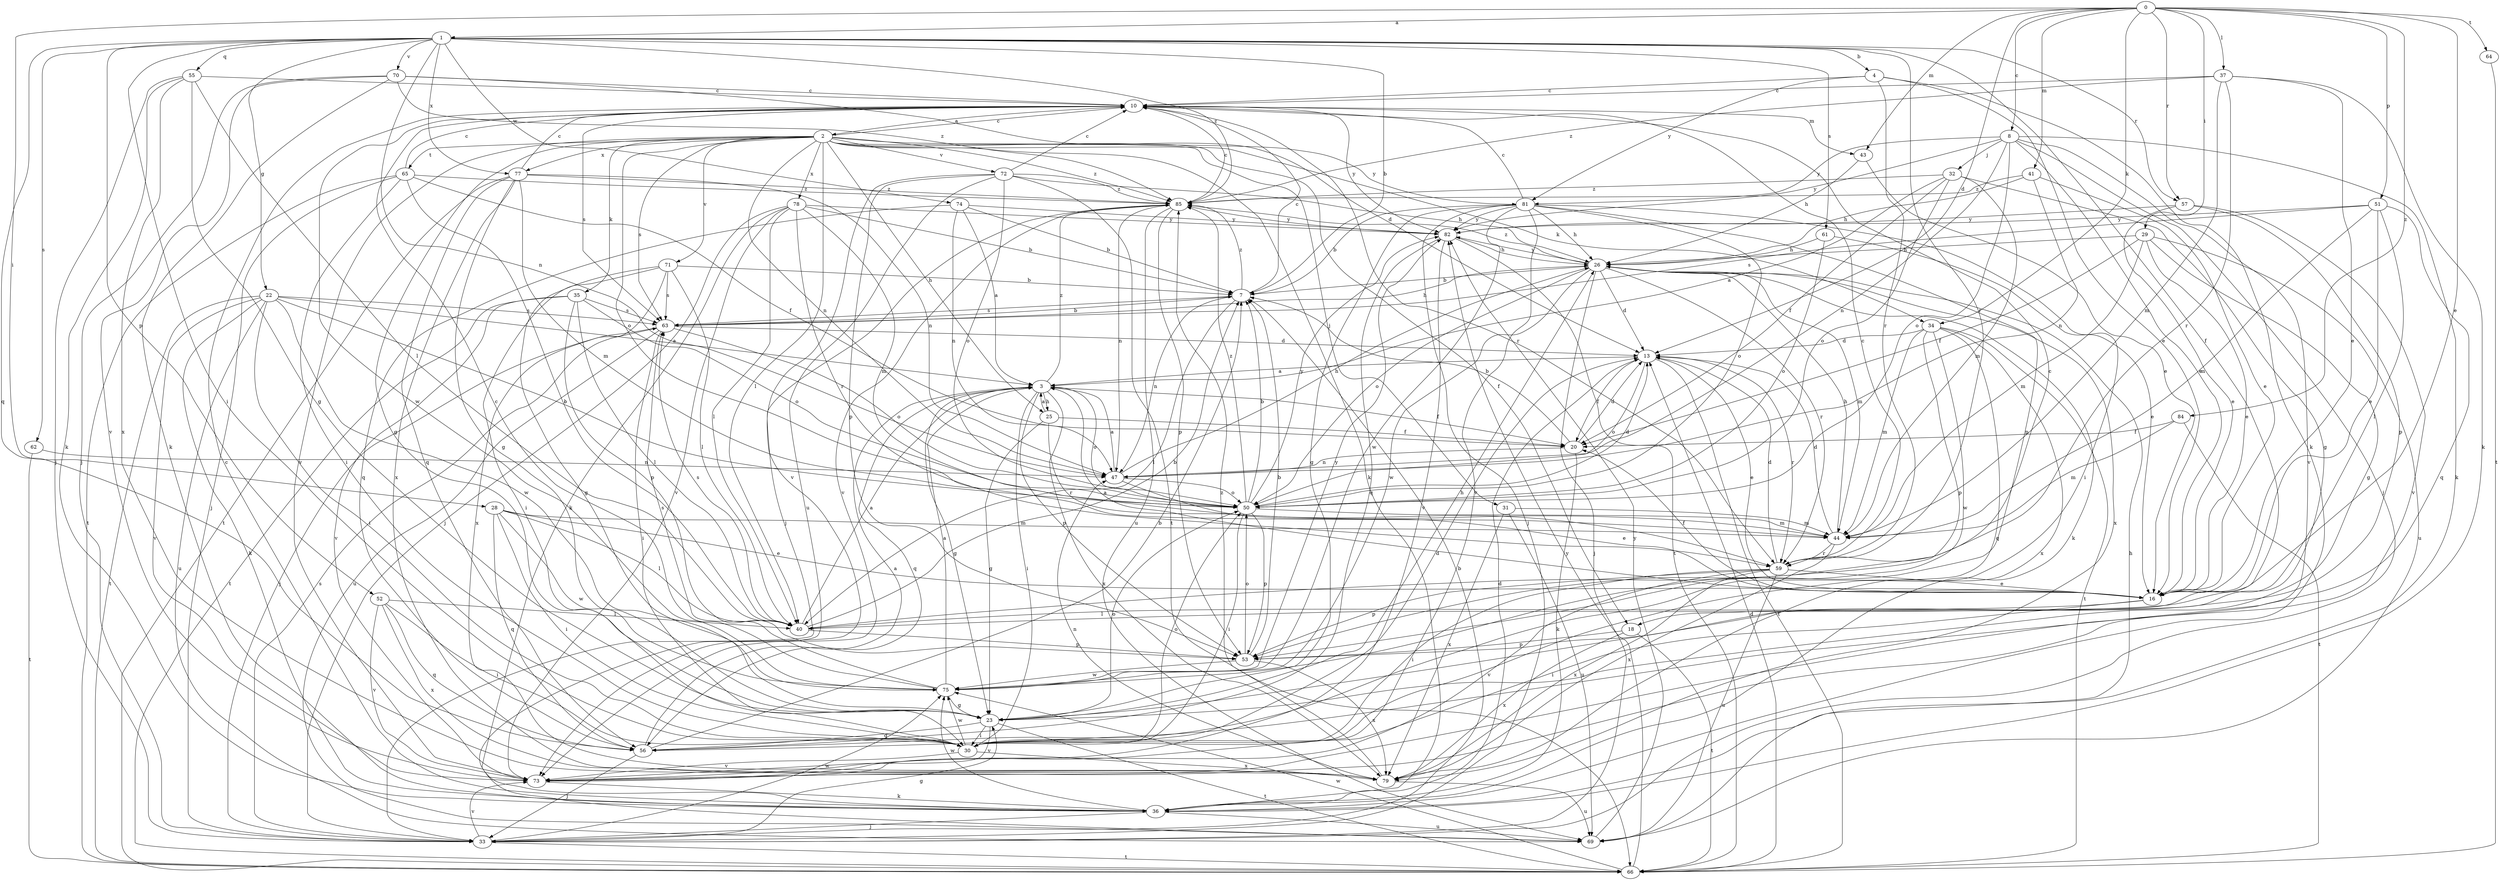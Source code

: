 strict digraph  {
0;
1;
2;
3;
4;
7;
8;
10;
13;
16;
18;
20;
22;
23;
25;
26;
28;
29;
30;
31;
32;
33;
34;
35;
36;
37;
40;
41;
43;
44;
47;
50;
51;
52;
53;
55;
56;
57;
59;
61;
62;
63;
64;
65;
66;
69;
70;
71;
72;
73;
74;
75;
77;
78;
79;
81;
82;
84;
85;
0 -> 1  [label=a];
0 -> 8  [label=c];
0 -> 13  [label=d];
0 -> 16  [label=e];
0 -> 28  [label=i];
0 -> 29  [label=i];
0 -> 34  [label=k];
0 -> 37  [label=l];
0 -> 41  [label=m];
0 -> 43  [label=m];
0 -> 51  [label=p];
0 -> 57  [label=r];
0 -> 64  [label=t];
0 -> 84  [label=z];
1 -> 4  [label=b];
1 -> 7  [label=b];
1 -> 18  [label=f];
1 -> 22  [label=g];
1 -> 30  [label=i];
1 -> 47  [label=n];
1 -> 52  [label=p];
1 -> 55  [label=q];
1 -> 56  [label=q];
1 -> 57  [label=r];
1 -> 59  [label=r];
1 -> 61  [label=s];
1 -> 62  [label=s];
1 -> 70  [label=v];
1 -> 74  [label=w];
1 -> 77  [label=x];
1 -> 85  [label=z];
2 -> 10  [label=c];
2 -> 18  [label=f];
2 -> 23  [label=g];
2 -> 25  [label=h];
2 -> 31  [label=j];
2 -> 34  [label=k];
2 -> 35  [label=k];
2 -> 36  [label=k];
2 -> 40  [label=l];
2 -> 47  [label=n];
2 -> 50  [label=o];
2 -> 63  [label=s];
2 -> 65  [label=t];
2 -> 71  [label=v];
2 -> 72  [label=v];
2 -> 73  [label=v];
2 -> 77  [label=x];
2 -> 78  [label=x];
2 -> 81  [label=y];
2 -> 85  [label=z];
3 -> 20  [label=f];
3 -> 23  [label=g];
3 -> 25  [label=h];
3 -> 30  [label=i];
3 -> 50  [label=o];
3 -> 53  [label=p];
3 -> 56  [label=q];
3 -> 79  [label=x];
3 -> 85  [label=z];
4 -> 10  [label=c];
4 -> 16  [label=e];
4 -> 36  [label=k];
4 -> 59  [label=r];
4 -> 81  [label=y];
7 -> 10  [label=c];
7 -> 40  [label=l];
7 -> 47  [label=n];
7 -> 63  [label=s];
7 -> 85  [label=z];
8 -> 16  [label=e];
8 -> 32  [label=j];
8 -> 33  [label=j];
8 -> 36  [label=k];
8 -> 47  [label=n];
8 -> 50  [label=o];
8 -> 73  [label=v];
8 -> 81  [label=y];
8 -> 82  [label=y];
10 -> 2  [label=a];
10 -> 43  [label=m];
10 -> 59  [label=r];
10 -> 63  [label=s];
10 -> 75  [label=w];
10 -> 82  [label=y];
13 -> 3  [label=a];
13 -> 16  [label=e];
13 -> 20  [label=f];
13 -> 50  [label=o];
13 -> 59  [label=r];
13 -> 66  [label=t];
16 -> 3  [label=a];
16 -> 20  [label=f];
16 -> 30  [label=i];
16 -> 40  [label=l];
18 -> 53  [label=p];
18 -> 66  [label=t];
18 -> 79  [label=x];
20 -> 7  [label=b];
20 -> 13  [label=d];
20 -> 36  [label=k];
20 -> 47  [label=n];
22 -> 3  [label=a];
22 -> 30  [label=i];
22 -> 36  [label=k];
22 -> 50  [label=o];
22 -> 63  [label=s];
22 -> 66  [label=t];
22 -> 69  [label=u];
22 -> 73  [label=v];
22 -> 75  [label=w];
23 -> 26  [label=h];
23 -> 30  [label=i];
23 -> 50  [label=o];
23 -> 56  [label=q];
23 -> 66  [label=t];
23 -> 73  [label=v];
25 -> 3  [label=a];
25 -> 20  [label=f];
25 -> 23  [label=g];
25 -> 59  [label=r];
26 -> 7  [label=b];
26 -> 13  [label=d];
26 -> 33  [label=j];
26 -> 36  [label=k];
26 -> 44  [label=m];
26 -> 50  [label=o];
26 -> 59  [label=r];
26 -> 75  [label=w];
26 -> 79  [label=x];
26 -> 82  [label=y];
26 -> 85  [label=z];
28 -> 16  [label=e];
28 -> 30  [label=i];
28 -> 40  [label=l];
28 -> 44  [label=m];
28 -> 56  [label=q];
28 -> 75  [label=w];
29 -> 16  [label=e];
29 -> 20  [label=f];
29 -> 23  [label=g];
29 -> 26  [label=h];
29 -> 44  [label=m];
29 -> 69  [label=u];
30 -> 13  [label=d];
30 -> 50  [label=o];
30 -> 73  [label=v];
30 -> 75  [label=w];
30 -> 79  [label=x];
31 -> 44  [label=m];
31 -> 69  [label=u];
31 -> 79  [label=x];
32 -> 3  [label=a];
32 -> 20  [label=f];
32 -> 23  [label=g];
32 -> 44  [label=m];
32 -> 50  [label=o];
32 -> 85  [label=z];
33 -> 7  [label=b];
33 -> 23  [label=g];
33 -> 63  [label=s];
33 -> 66  [label=t];
33 -> 73  [label=v];
33 -> 75  [label=w];
34 -> 13  [label=d];
34 -> 44  [label=m];
34 -> 53  [label=p];
34 -> 56  [label=q];
34 -> 66  [label=t];
34 -> 75  [label=w];
34 -> 79  [label=x];
35 -> 40  [label=l];
35 -> 50  [label=o];
35 -> 53  [label=p];
35 -> 63  [label=s];
35 -> 66  [label=t];
35 -> 73  [label=v];
36 -> 10  [label=c];
36 -> 13  [label=d];
36 -> 33  [label=j];
36 -> 69  [label=u];
36 -> 75  [label=w];
37 -> 10  [label=c];
37 -> 16  [label=e];
37 -> 36  [label=k];
37 -> 44  [label=m];
37 -> 59  [label=r];
37 -> 85  [label=z];
40 -> 3  [label=a];
40 -> 7  [label=b];
40 -> 10  [label=c];
40 -> 53  [label=p];
40 -> 63  [label=s];
41 -> 16  [label=e];
41 -> 26  [label=h];
41 -> 47  [label=n];
41 -> 85  [label=z];
43 -> 16  [label=e];
43 -> 26  [label=h];
44 -> 13  [label=d];
44 -> 26  [label=h];
44 -> 59  [label=r];
44 -> 79  [label=x];
47 -> 3  [label=a];
47 -> 16  [label=e];
47 -> 26  [label=h];
47 -> 50  [label=o];
50 -> 7  [label=b];
50 -> 13  [label=d];
50 -> 30  [label=i];
50 -> 44  [label=m];
50 -> 53  [label=p];
50 -> 82  [label=y];
50 -> 85  [label=z];
51 -> 16  [label=e];
51 -> 40  [label=l];
51 -> 44  [label=m];
51 -> 56  [label=q];
51 -> 63  [label=s];
51 -> 82  [label=y];
52 -> 30  [label=i];
52 -> 40  [label=l];
52 -> 56  [label=q];
52 -> 73  [label=v];
52 -> 79  [label=x];
53 -> 7  [label=b];
53 -> 50  [label=o];
53 -> 75  [label=w];
53 -> 79  [label=x];
55 -> 10  [label=c];
55 -> 23  [label=g];
55 -> 33  [label=j];
55 -> 36  [label=k];
55 -> 40  [label=l];
55 -> 79  [label=x];
56 -> 3  [label=a];
56 -> 7  [label=b];
56 -> 33  [label=j];
57 -> 16  [label=e];
57 -> 53  [label=p];
57 -> 73  [label=v];
57 -> 82  [label=y];
59 -> 10  [label=c];
59 -> 13  [label=d];
59 -> 16  [label=e];
59 -> 30  [label=i];
59 -> 53  [label=p];
59 -> 69  [label=u];
59 -> 73  [label=v];
59 -> 79  [label=x];
61 -> 16  [label=e];
61 -> 26  [label=h];
61 -> 50  [label=o];
62 -> 47  [label=n];
62 -> 66  [label=t];
63 -> 7  [label=b];
63 -> 13  [label=d];
63 -> 26  [label=h];
63 -> 30  [label=i];
63 -> 33  [label=j];
63 -> 50  [label=o];
63 -> 69  [label=u];
64 -> 66  [label=t];
65 -> 10  [label=c];
65 -> 20  [label=f];
65 -> 30  [label=i];
65 -> 33  [label=j];
65 -> 40  [label=l];
65 -> 66  [label=t];
65 -> 85  [label=z];
66 -> 13  [label=d];
66 -> 75  [label=w];
66 -> 82  [label=y];
69 -> 26  [label=h];
69 -> 82  [label=y];
70 -> 10  [label=c];
70 -> 13  [label=d];
70 -> 33  [label=j];
70 -> 36  [label=k];
70 -> 73  [label=v];
70 -> 85  [label=z];
71 -> 7  [label=b];
71 -> 23  [label=g];
71 -> 30  [label=i];
71 -> 40  [label=l];
71 -> 63  [label=s];
71 -> 79  [label=x];
72 -> 10  [label=c];
72 -> 26  [label=h];
72 -> 50  [label=o];
72 -> 53  [label=p];
72 -> 66  [label=t];
72 -> 69  [label=u];
72 -> 73  [label=v];
72 -> 85  [label=z];
73 -> 36  [label=k];
74 -> 3  [label=a];
74 -> 7  [label=b];
74 -> 47  [label=n];
74 -> 56  [label=q];
74 -> 82  [label=y];
75 -> 3  [label=a];
75 -> 10  [label=c];
75 -> 23  [label=g];
75 -> 63  [label=s];
75 -> 82  [label=y];
77 -> 10  [label=c];
77 -> 23  [label=g];
77 -> 44  [label=m];
77 -> 47  [label=n];
77 -> 56  [label=q];
77 -> 66  [label=t];
77 -> 79  [label=x];
77 -> 85  [label=z];
78 -> 7  [label=b];
78 -> 33  [label=j];
78 -> 36  [label=k];
78 -> 40  [label=l];
78 -> 44  [label=m];
78 -> 59  [label=r];
78 -> 73  [label=v];
78 -> 82  [label=y];
79 -> 47  [label=n];
79 -> 69  [label=u];
79 -> 85  [label=z];
81 -> 7  [label=b];
81 -> 10  [label=c];
81 -> 23  [label=g];
81 -> 26  [label=h];
81 -> 30  [label=i];
81 -> 33  [label=j];
81 -> 50  [label=o];
81 -> 53  [label=p];
81 -> 73  [label=v];
81 -> 75  [label=w];
81 -> 82  [label=y];
82 -> 26  [label=h];
82 -> 56  [label=q];
82 -> 66  [label=t];
82 -> 73  [label=v];
84 -> 20  [label=f];
84 -> 44  [label=m];
84 -> 66  [label=t];
85 -> 10  [label=c];
85 -> 33  [label=j];
85 -> 47  [label=n];
85 -> 53  [label=p];
85 -> 69  [label=u];
85 -> 73  [label=v];
85 -> 82  [label=y];
}
